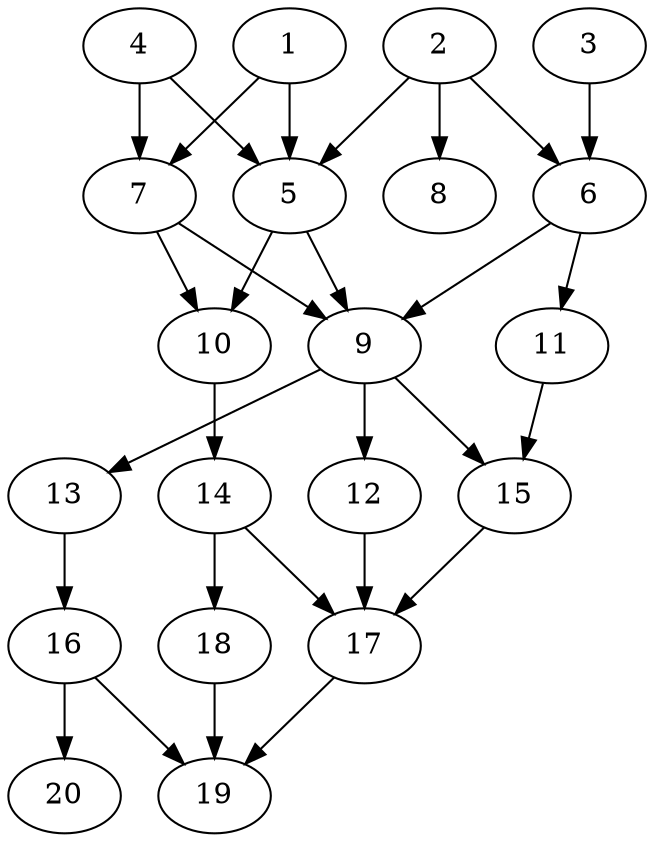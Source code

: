 // DAG automatically generated by daggen at Thu Oct  3 13:58:42 2019
// ./daggen --dot -n 20 --ccr 0.5 --fat 0.5 --regular 0.7 --density 0.7 --mindata 5242880 --maxdata 52428800 
digraph G {
  1 [size="72767488", alpha="0.03", expect_size="36383744"] 
  1 -> 5 [size ="36383744"]
  1 -> 7 [size ="36383744"]
  2 [size="70887424", alpha="0.20", expect_size="35443712"] 
  2 -> 5 [size ="35443712"]
  2 -> 6 [size ="35443712"]
  2 -> 8 [size ="35443712"]
  3 [size="41127936", alpha="0.10", expect_size="20563968"] 
  3 -> 6 [size ="20563968"]
  4 [size="27705344", alpha="0.09", expect_size="13852672"] 
  4 -> 5 [size ="13852672"]
  4 -> 7 [size ="13852672"]
  5 [size="38285312", alpha="0.11", expect_size="19142656"] 
  5 -> 9 [size ="19142656"]
  5 -> 10 [size ="19142656"]
  6 [size="99321856", alpha="0.16", expect_size="49660928"] 
  6 -> 9 [size ="49660928"]
  6 -> 11 [size ="49660928"]
  7 [size="81707008", alpha="0.18", expect_size="40853504"] 
  7 -> 9 [size ="40853504"]
  7 -> 10 [size ="40853504"]
  8 [size="50606080", alpha="0.11", expect_size="25303040"] 
  9 [size="97699840", alpha="0.06", expect_size="48849920"] 
  9 -> 12 [size ="48849920"]
  9 -> 13 [size ="48849920"]
  9 -> 15 [size ="48849920"]
  10 [size="30875648", alpha="0.13", expect_size="15437824"] 
  10 -> 14 [size ="15437824"]
  11 [size="89837568", alpha="0.04", expect_size="44918784"] 
  11 -> 15 [size ="44918784"]
  12 [size="11141120", alpha="0.08", expect_size="5570560"] 
  12 -> 17 [size ="5570560"]
  13 [size="103825408", alpha="0.08", expect_size="51912704"] 
  13 -> 16 [size ="51912704"]
  14 [size="54695936", alpha="0.05", expect_size="27347968"] 
  14 -> 17 [size ="27347968"]
  14 -> 18 [size ="27347968"]
  15 [size="96423936", alpha="0.15", expect_size="48211968"] 
  15 -> 17 [size ="48211968"]
  16 [size="54407168", alpha="0.15", expect_size="27203584"] 
  16 -> 19 [size ="27203584"]
  16 -> 20 [size ="27203584"]
  17 [size="34967552", alpha="0.19", expect_size="17483776"] 
  17 -> 19 [size ="17483776"]
  18 [size="23445504", alpha="0.18", expect_size="11722752"] 
  18 -> 19 [size ="11722752"]
  19 [size="76195840", alpha="0.16", expect_size="38097920"] 
  20 [size="104683520", alpha="0.10", expect_size="52341760"] 
}
